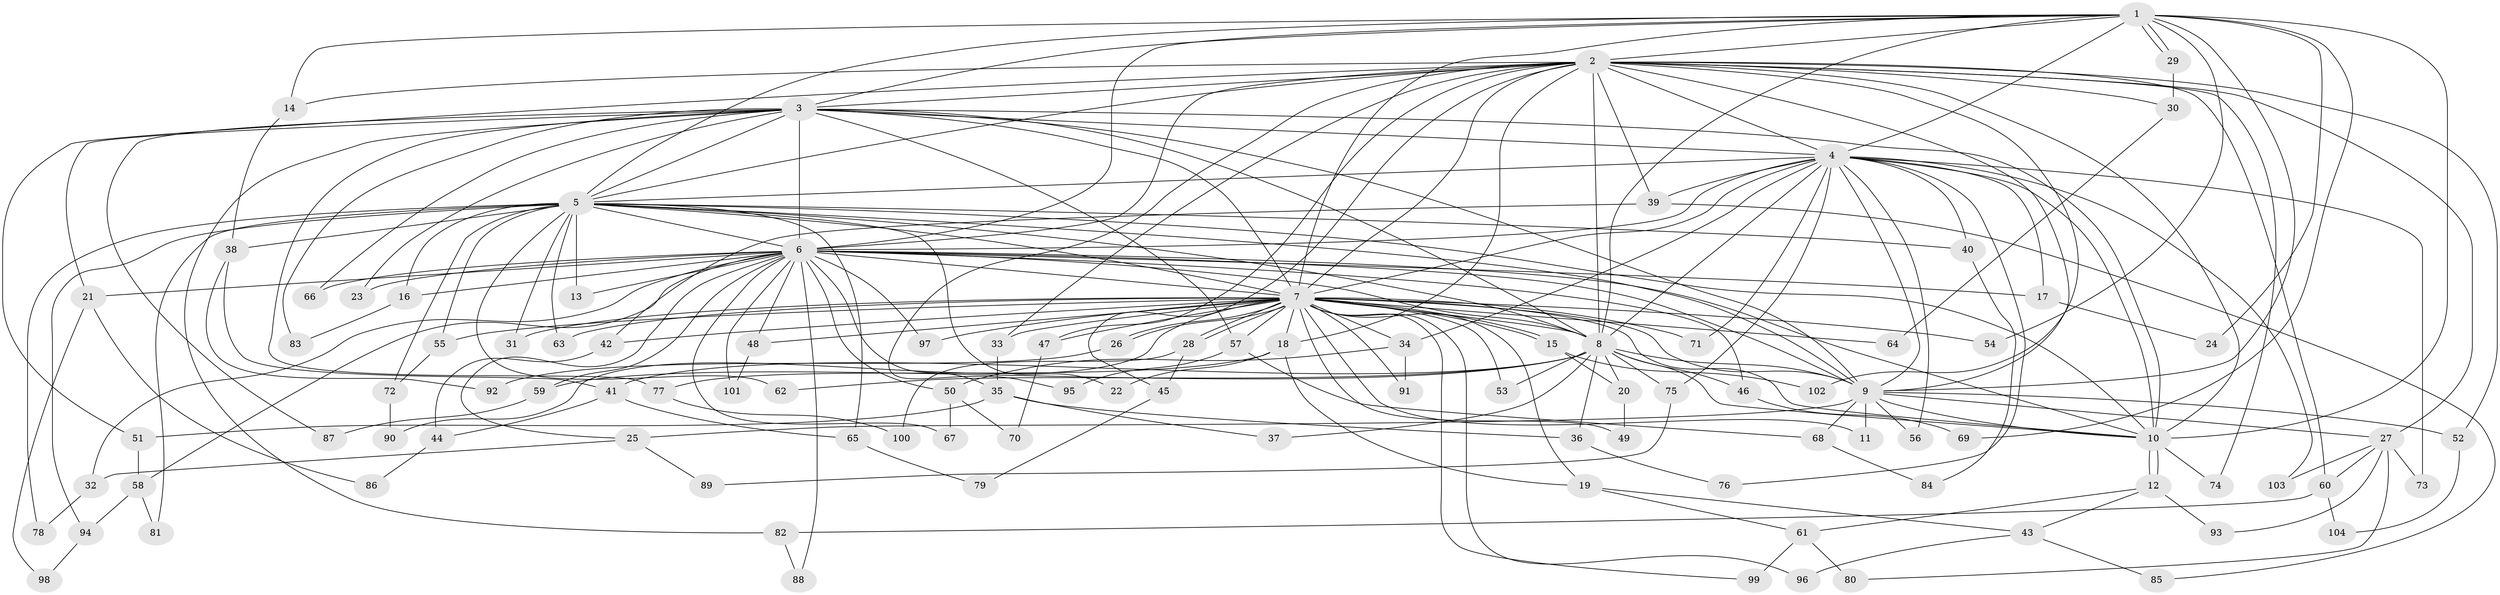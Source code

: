 // coarse degree distribution, {5: 0.16666666666666666, 9: 0.023809523809523808, 3: 0.21428571428571427, 16: 0.047619047619047616, 12: 0.023809523809523808, 2: 0.2619047619047619, 6: 0.047619047619047616, 20: 0.047619047619047616, 4: 0.14285714285714285, 19: 0.023809523809523808}
// Generated by graph-tools (version 1.1) at 2025/36/03/04/25 23:36:28]
// undirected, 104 vertices, 233 edges
graph export_dot {
  node [color=gray90,style=filled];
  1;
  2;
  3;
  4;
  5;
  6;
  7;
  8;
  9;
  10;
  11;
  12;
  13;
  14;
  15;
  16;
  17;
  18;
  19;
  20;
  21;
  22;
  23;
  24;
  25;
  26;
  27;
  28;
  29;
  30;
  31;
  32;
  33;
  34;
  35;
  36;
  37;
  38;
  39;
  40;
  41;
  42;
  43;
  44;
  45;
  46;
  47;
  48;
  49;
  50;
  51;
  52;
  53;
  54;
  55;
  56;
  57;
  58;
  59;
  60;
  61;
  62;
  63;
  64;
  65;
  66;
  67;
  68;
  69;
  70;
  71;
  72;
  73;
  74;
  75;
  76;
  77;
  78;
  79;
  80;
  81;
  82;
  83;
  84;
  85;
  86;
  87;
  88;
  89;
  90;
  91;
  92;
  93;
  94;
  95;
  96;
  97;
  98;
  99;
  100;
  101;
  102;
  103;
  104;
  1 -- 2;
  1 -- 3;
  1 -- 4;
  1 -- 5;
  1 -- 6;
  1 -- 7;
  1 -- 8;
  1 -- 9;
  1 -- 10;
  1 -- 14;
  1 -- 24;
  1 -- 29;
  1 -- 29;
  1 -- 54;
  1 -- 69;
  2 -- 3;
  2 -- 4;
  2 -- 5;
  2 -- 6;
  2 -- 7;
  2 -- 8;
  2 -- 9;
  2 -- 10;
  2 -- 14;
  2 -- 18;
  2 -- 27;
  2 -- 30;
  2 -- 33;
  2 -- 39;
  2 -- 45;
  2 -- 47;
  2 -- 51;
  2 -- 52;
  2 -- 60;
  2 -- 74;
  2 -- 95;
  2 -- 102;
  3 -- 4;
  3 -- 5;
  3 -- 6;
  3 -- 7;
  3 -- 8;
  3 -- 9;
  3 -- 10;
  3 -- 21;
  3 -- 23;
  3 -- 57;
  3 -- 66;
  3 -- 77;
  3 -- 82;
  3 -- 83;
  3 -- 87;
  4 -- 5;
  4 -- 6;
  4 -- 7;
  4 -- 8;
  4 -- 9;
  4 -- 10;
  4 -- 17;
  4 -- 34;
  4 -- 39;
  4 -- 40;
  4 -- 56;
  4 -- 71;
  4 -- 73;
  4 -- 75;
  4 -- 76;
  4 -- 103;
  5 -- 6;
  5 -- 7;
  5 -- 8;
  5 -- 9;
  5 -- 10;
  5 -- 13;
  5 -- 16;
  5 -- 22;
  5 -- 31;
  5 -- 38;
  5 -- 40;
  5 -- 55;
  5 -- 62;
  5 -- 63;
  5 -- 65;
  5 -- 72;
  5 -- 78;
  5 -- 81;
  5 -- 94;
  6 -- 7;
  6 -- 8;
  6 -- 9;
  6 -- 10;
  6 -- 13;
  6 -- 16;
  6 -- 17;
  6 -- 21;
  6 -- 23;
  6 -- 25;
  6 -- 32;
  6 -- 35;
  6 -- 46;
  6 -- 48;
  6 -- 50;
  6 -- 58;
  6 -- 59;
  6 -- 66;
  6 -- 67;
  6 -- 88;
  6 -- 97;
  6 -- 101;
  7 -- 8;
  7 -- 9;
  7 -- 10;
  7 -- 11;
  7 -- 15;
  7 -- 15;
  7 -- 18;
  7 -- 19;
  7 -- 26;
  7 -- 26;
  7 -- 28;
  7 -- 28;
  7 -- 31;
  7 -- 33;
  7 -- 34;
  7 -- 42;
  7 -- 47;
  7 -- 48;
  7 -- 49;
  7 -- 53;
  7 -- 54;
  7 -- 55;
  7 -- 57;
  7 -- 63;
  7 -- 64;
  7 -- 71;
  7 -- 90;
  7 -- 91;
  7 -- 96;
  7 -- 97;
  7 -- 99;
  8 -- 9;
  8 -- 10;
  8 -- 20;
  8 -- 36;
  8 -- 37;
  8 -- 41;
  8 -- 46;
  8 -- 53;
  8 -- 59;
  8 -- 62;
  8 -- 75;
  9 -- 10;
  9 -- 11;
  9 -- 25;
  9 -- 27;
  9 -- 52;
  9 -- 56;
  9 -- 68;
  10 -- 12;
  10 -- 12;
  10 -- 74;
  12 -- 43;
  12 -- 61;
  12 -- 93;
  14 -- 38;
  15 -- 20;
  15 -- 102;
  16 -- 83;
  17 -- 24;
  18 -- 19;
  18 -- 22;
  18 -- 77;
  19 -- 43;
  19 -- 61;
  20 -- 49;
  21 -- 86;
  21 -- 98;
  25 -- 32;
  25 -- 89;
  26 -- 92;
  27 -- 60;
  27 -- 73;
  27 -- 80;
  27 -- 93;
  27 -- 103;
  28 -- 45;
  28 -- 100;
  29 -- 30;
  30 -- 64;
  32 -- 78;
  33 -- 35;
  34 -- 50;
  34 -- 91;
  35 -- 36;
  35 -- 37;
  35 -- 51;
  36 -- 76;
  38 -- 41;
  38 -- 92;
  39 -- 42;
  39 -- 85;
  40 -- 84;
  41 -- 44;
  41 -- 65;
  42 -- 44;
  43 -- 85;
  43 -- 96;
  44 -- 86;
  45 -- 79;
  46 -- 69;
  47 -- 70;
  48 -- 101;
  50 -- 67;
  50 -- 70;
  51 -- 58;
  52 -- 104;
  55 -- 72;
  57 -- 68;
  57 -- 95;
  58 -- 81;
  58 -- 94;
  59 -- 87;
  60 -- 82;
  60 -- 104;
  61 -- 80;
  61 -- 99;
  65 -- 79;
  68 -- 84;
  72 -- 90;
  75 -- 89;
  77 -- 100;
  82 -- 88;
  94 -- 98;
}
